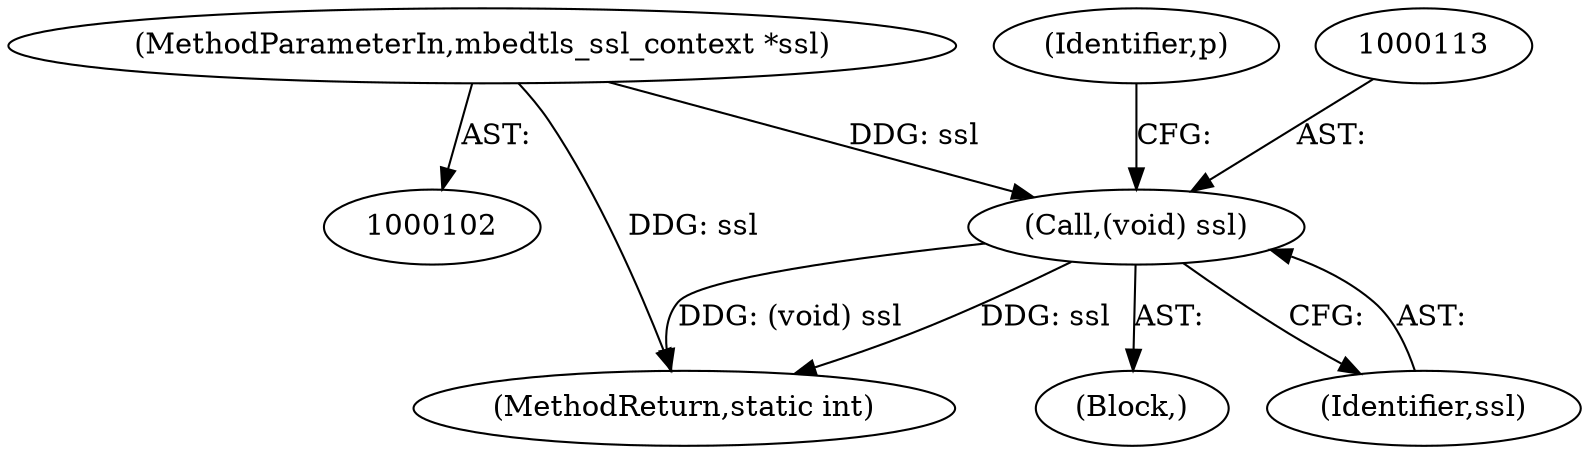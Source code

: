 digraph "0_mbedtls_5224a7544c95552553e2e6be0b4a789956a6464e@pointer" {
"1000103" [label="(MethodParameterIn,mbedtls_ssl_context *ssl)"];
"1000112" [label="(Call,(void) ssl)"];
"1000167" [label="(MethodReturn,static int)"];
"1000103" [label="(MethodParameterIn,mbedtls_ssl_context *ssl)"];
"1000106" [label="(Block,)"];
"1000118" [label="(Identifier,p)"];
"1000112" [label="(Call,(void) ssl)"];
"1000114" [label="(Identifier,ssl)"];
"1000103" -> "1000102"  [label="AST: "];
"1000103" -> "1000167"  [label="DDG: ssl"];
"1000103" -> "1000112"  [label="DDG: ssl"];
"1000112" -> "1000106"  [label="AST: "];
"1000112" -> "1000114"  [label="CFG: "];
"1000113" -> "1000112"  [label="AST: "];
"1000114" -> "1000112"  [label="AST: "];
"1000118" -> "1000112"  [label="CFG: "];
"1000112" -> "1000167"  [label="DDG: ssl"];
"1000112" -> "1000167"  [label="DDG: (void) ssl"];
}
